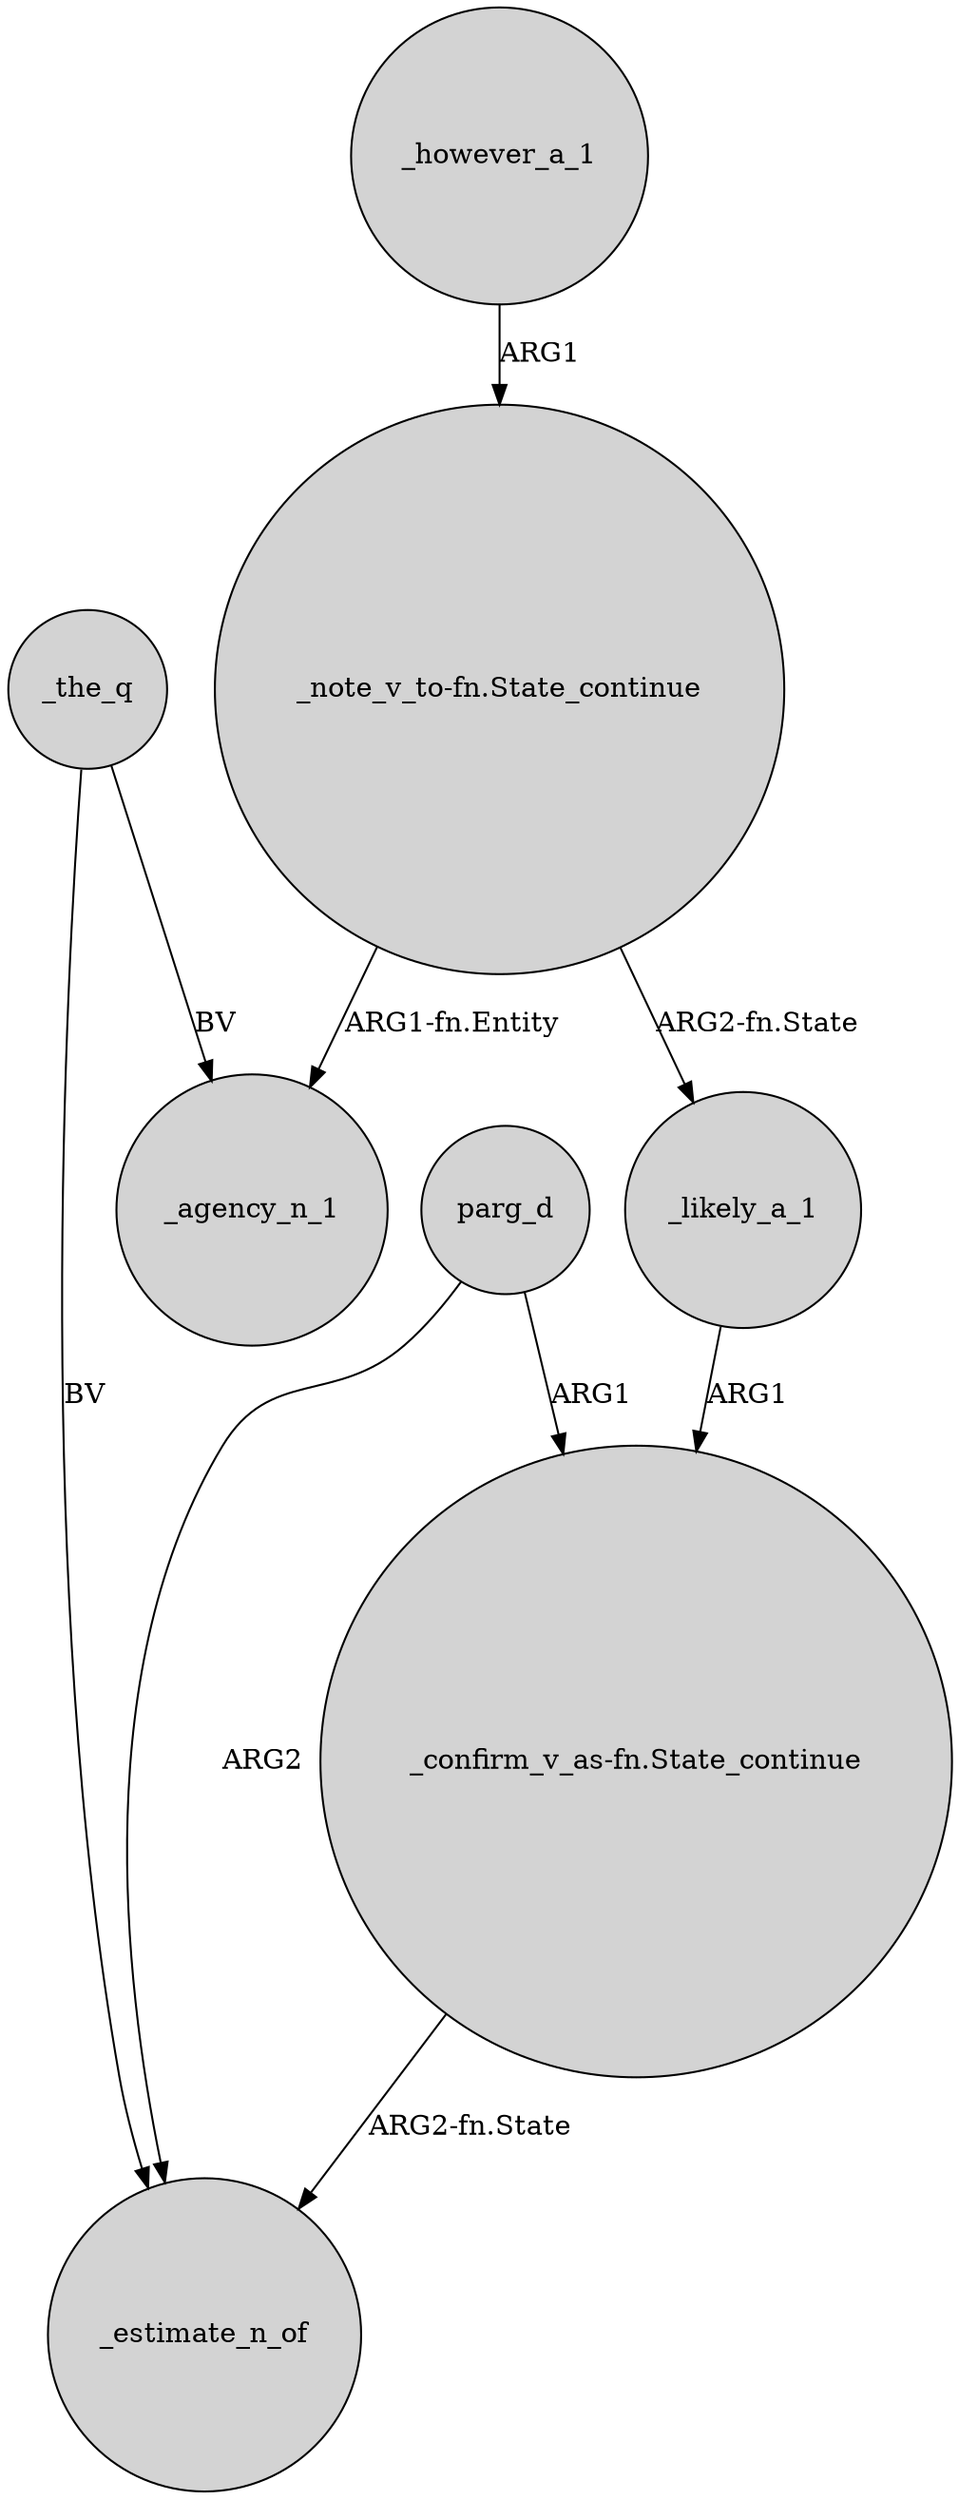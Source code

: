 digraph {
	node [shape=circle style=filled]
	_the_q -> _agency_n_1 [label=BV]
	_however_a_1 -> "_note_v_to-fn.State_continue" [label=ARG1]
	parg_d -> "_confirm_v_as-fn.State_continue" [label=ARG1]
	"_note_v_to-fn.State_continue" -> _likely_a_1 [label="ARG2-fn.State"]
	"_note_v_to-fn.State_continue" -> _agency_n_1 [label="ARG1-fn.Entity"]
	_the_q -> _estimate_n_of [label=BV]
	_likely_a_1 -> "_confirm_v_as-fn.State_continue" [label=ARG1]
	parg_d -> _estimate_n_of [label=ARG2]
	"_confirm_v_as-fn.State_continue" -> _estimate_n_of [label="ARG2-fn.State"]
}
